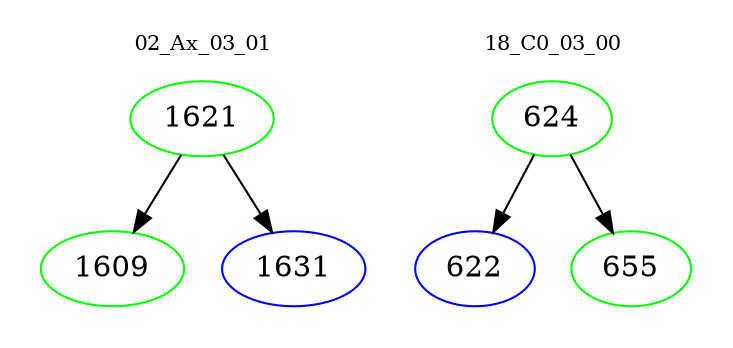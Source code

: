 digraph{
subgraph cluster_0 {
color = white
label = "02_Ax_03_01";
fontsize=10;
T0_1621 [label="1621", color="green"]
T0_1621 -> T0_1609 [color="black"]
T0_1609 [label="1609", color="green"]
T0_1621 -> T0_1631 [color="black"]
T0_1631 [label="1631", color="blue"]
}
subgraph cluster_1 {
color = white
label = "18_C0_03_00";
fontsize=10;
T1_624 [label="624", color="green"]
T1_624 -> T1_622 [color="black"]
T1_622 [label="622", color="blue"]
T1_624 -> T1_655 [color="black"]
T1_655 [label="655", color="green"]
}
}
